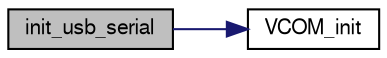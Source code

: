 digraph "init_usb_serial"
{
  edge [fontname="FreeSans",fontsize="10",labelfontname="FreeSans",labelfontsize="10"];
  node [fontname="FreeSans",fontsize="10",shape=record];
  rankdir="LR";
  Node1 [label="init_usb_serial",height=0.2,width=0.4,color="black", fillcolor="grey75", style="filled", fontcolor="black"];
  Node1 -> Node2 [color="midnightblue",fontsize="10",style="solid",fontname="FreeSans"];
  Node2 [label="VCOM_init",height=0.2,width=0.4,color="black", fillcolor="white", style="filled",URL="$lpc21_2usb__ser__hw_8c.html#a96a54f28bfc8bc28963cd2fac74609cd"];
}
